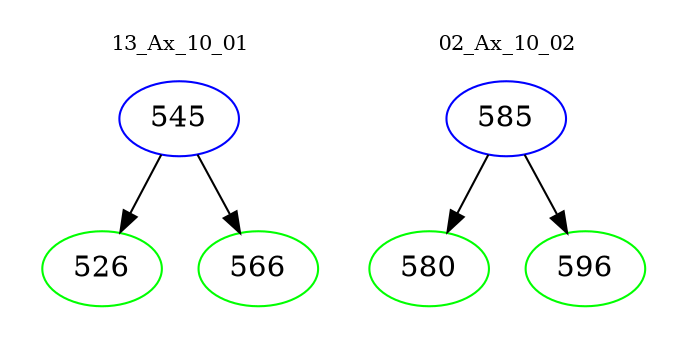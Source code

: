 digraph{
subgraph cluster_0 {
color = white
label = "13_Ax_10_01";
fontsize=10;
T0_545 [label="545", color="blue"]
T0_545 -> T0_526 [color="black"]
T0_526 [label="526", color="green"]
T0_545 -> T0_566 [color="black"]
T0_566 [label="566", color="green"]
}
subgraph cluster_1 {
color = white
label = "02_Ax_10_02";
fontsize=10;
T1_585 [label="585", color="blue"]
T1_585 -> T1_580 [color="black"]
T1_580 [label="580", color="green"]
T1_585 -> T1_596 [color="black"]
T1_596 [label="596", color="green"]
}
}
